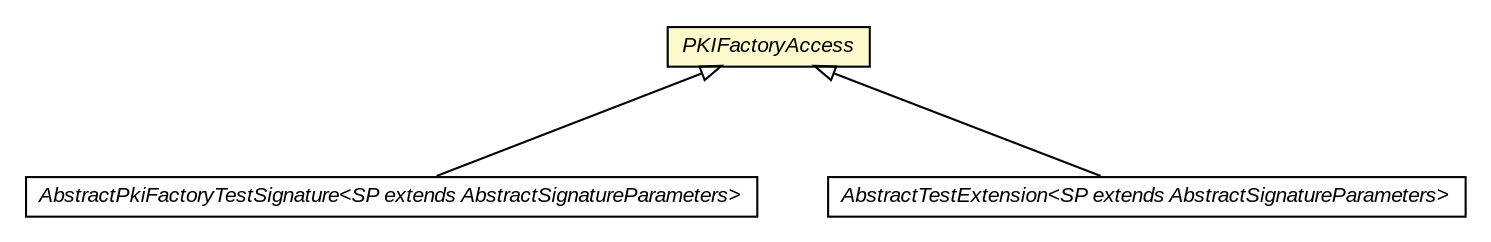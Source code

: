 #!/usr/local/bin/dot
#
# Class diagram 
# Generated by UMLGraph version R5_6-24-gf6e263 (http://www.umlgraph.org/)
#

digraph G {
	edge [fontname="arial",fontsize=10,labelfontname="arial",labelfontsize=10];
	node [fontname="arial",fontsize=10,shape=plaintext];
	nodesep=0.25;
	ranksep=0.5;
	// eu.europa.esig.dss.signature.PKIFactoryAccess
	c484426 [label=<<table title="eu.europa.esig.dss.signature.PKIFactoryAccess" border="0" cellborder="1" cellspacing="0" cellpadding="2" port="p" bgcolor="lemonChiffon" href="./PKIFactoryAccess.html">
		<tr><td><table border="0" cellspacing="0" cellpadding="1">
<tr><td align="center" balign="center"><font face="arial italic"> PKIFactoryAccess </font></td></tr>
		</table></td></tr>
		</table>>, URL="./PKIFactoryAccess.html", fontname="arial", fontcolor="black", fontsize=10.0];
	// eu.europa.esig.dss.signature.AbstractPkiFactoryTestSignature<SP extends eu.europa.esig.dss.AbstractSignatureParameters>
	c484429 [label=<<table title="eu.europa.esig.dss.signature.AbstractPkiFactoryTestSignature" border="0" cellborder="1" cellspacing="0" cellpadding="2" port="p" href="./AbstractPkiFactoryTestSignature.html">
		<tr><td><table border="0" cellspacing="0" cellpadding="1">
<tr><td align="center" balign="center"><font face="arial italic"> AbstractPkiFactoryTestSignature&lt;SP extends AbstractSignatureParameters&gt; </font></td></tr>
		</table></td></tr>
		</table>>, URL="./AbstractPkiFactoryTestSignature.html", fontname="arial", fontcolor="black", fontsize=10.0];
	// eu.europa.esig.dss.extension.AbstractTestExtension<SP extends eu.europa.esig.dss.AbstractSignatureParameters>
	c484941 [label=<<table title="eu.europa.esig.dss.extension.AbstractTestExtension" border="0" cellborder="1" cellspacing="0" cellpadding="2" port="p" href="../extension/AbstractTestExtension.html">
		<tr><td><table border="0" cellspacing="0" cellpadding="1">
<tr><td align="center" balign="center"><font face="arial italic"> AbstractTestExtension&lt;SP extends AbstractSignatureParameters&gt; </font></td></tr>
		</table></td></tr>
		</table>>, URL="../extension/AbstractTestExtension.html", fontname="arial", fontcolor="black", fontsize=10.0];
	//eu.europa.esig.dss.signature.AbstractPkiFactoryTestSignature<SP extends eu.europa.esig.dss.AbstractSignatureParameters> extends eu.europa.esig.dss.signature.PKIFactoryAccess
	c484426:p -> c484429:p [dir=back,arrowtail=empty];
	//eu.europa.esig.dss.extension.AbstractTestExtension<SP extends eu.europa.esig.dss.AbstractSignatureParameters> extends eu.europa.esig.dss.signature.PKIFactoryAccess
	c484426:p -> c484941:p [dir=back,arrowtail=empty];
}

